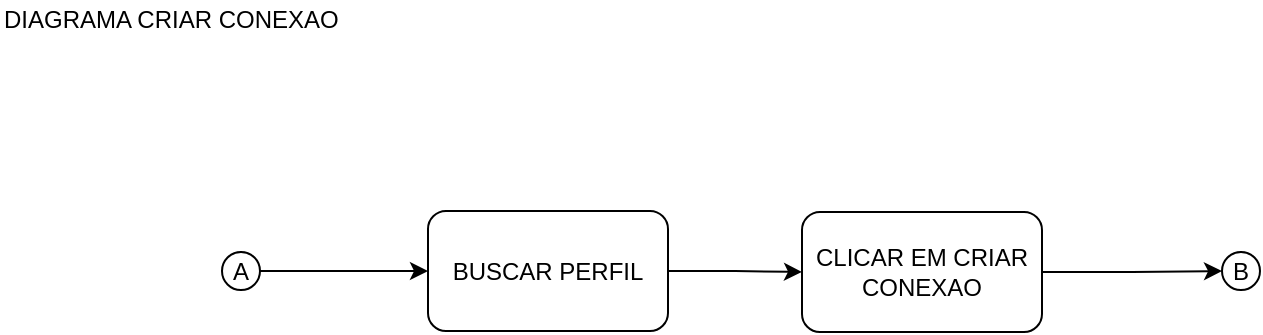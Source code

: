 <mxfile pages="1" version="11.2.4" type="device"><diagram id="UrRx7DNHhVu_pVuv-EkB" name="Page-1"><mxGraphModel dx="1019" dy="467" grid="1" gridSize="10" guides="1" tooltips="1" connect="1" arrows="1" fold="1" page="1" pageScale="1" pageWidth="827" pageHeight="1169" math="0" shadow="0"><root><mxCell id="0"/><mxCell id="1" parent="0"/><mxCell id="D_K_WejrCetYeIpEE_FE-1" value="DIAGRAMA CRIAR CONEXAO" style="text;html=1;resizable=0;points=[];autosize=1;align=left;verticalAlign=top;spacingTop=-4;" vertex="1" parent="1"><mxGeometry x="79" y="135" width="180" height="10" as="geometry"/></mxCell><mxCell id="D_K_WejrCetYeIpEE_FE-6" style="edgeStyle=orthogonalEdgeStyle;rounded=0;orthogonalLoop=1;jettySize=auto;html=1;exitX=1;exitY=0.5;exitDx=0;exitDy=0;entryX=0;entryY=0.5;entryDx=0;entryDy=0;" edge="1" parent="1" source="D_K_WejrCetYeIpEE_FE-2" target="D_K_WejrCetYeIpEE_FE-5"><mxGeometry relative="1" as="geometry"/></mxCell><mxCell id="D_K_WejrCetYeIpEE_FE-2" value="A" style="ellipse;whiteSpace=wrap;html=1;aspect=fixed;" vertex="1" parent="1"><mxGeometry x="190" y="261" width="19" height="19" as="geometry"/></mxCell><mxCell id="D_K_WejrCetYeIpEE_FE-8" style="edgeStyle=orthogonalEdgeStyle;rounded=0;orthogonalLoop=1;jettySize=auto;html=1;exitX=1;exitY=0.5;exitDx=0;exitDy=0;entryX=0;entryY=0.5;entryDx=0;entryDy=0;" edge="1" parent="1" source="D_K_WejrCetYeIpEE_FE-5" target="D_K_WejrCetYeIpEE_FE-7"><mxGeometry relative="1" as="geometry"/></mxCell><mxCell id="D_K_WejrCetYeIpEE_FE-5" value="BUSCAR PERFIL" style="rounded=1;whiteSpace=wrap;html=1;" vertex="1" parent="1"><mxGeometry x="293" y="240.5" width="120" height="60" as="geometry"/></mxCell><mxCell id="D_K_WejrCetYeIpEE_FE-10" style="edgeStyle=orthogonalEdgeStyle;rounded=0;orthogonalLoop=1;jettySize=auto;html=1;entryX=0;entryY=0.5;entryDx=0;entryDy=0;" edge="1" parent="1" source="D_K_WejrCetYeIpEE_FE-7" target="D_K_WejrCetYeIpEE_FE-9"><mxGeometry relative="1" as="geometry"/></mxCell><mxCell id="D_K_WejrCetYeIpEE_FE-7" value="CLICAR EM CRIAR CONEXAO" style="rounded=1;whiteSpace=wrap;html=1;" vertex="1" parent="1"><mxGeometry x="480" y="241" width="120" height="60" as="geometry"/></mxCell><mxCell id="D_K_WejrCetYeIpEE_FE-9" value="B" style="ellipse;whiteSpace=wrap;html=1;aspect=fixed;" vertex="1" parent="1"><mxGeometry x="690" y="261" width="19" height="19" as="geometry"/></mxCell></root></mxGraphModel></diagram></mxfile>